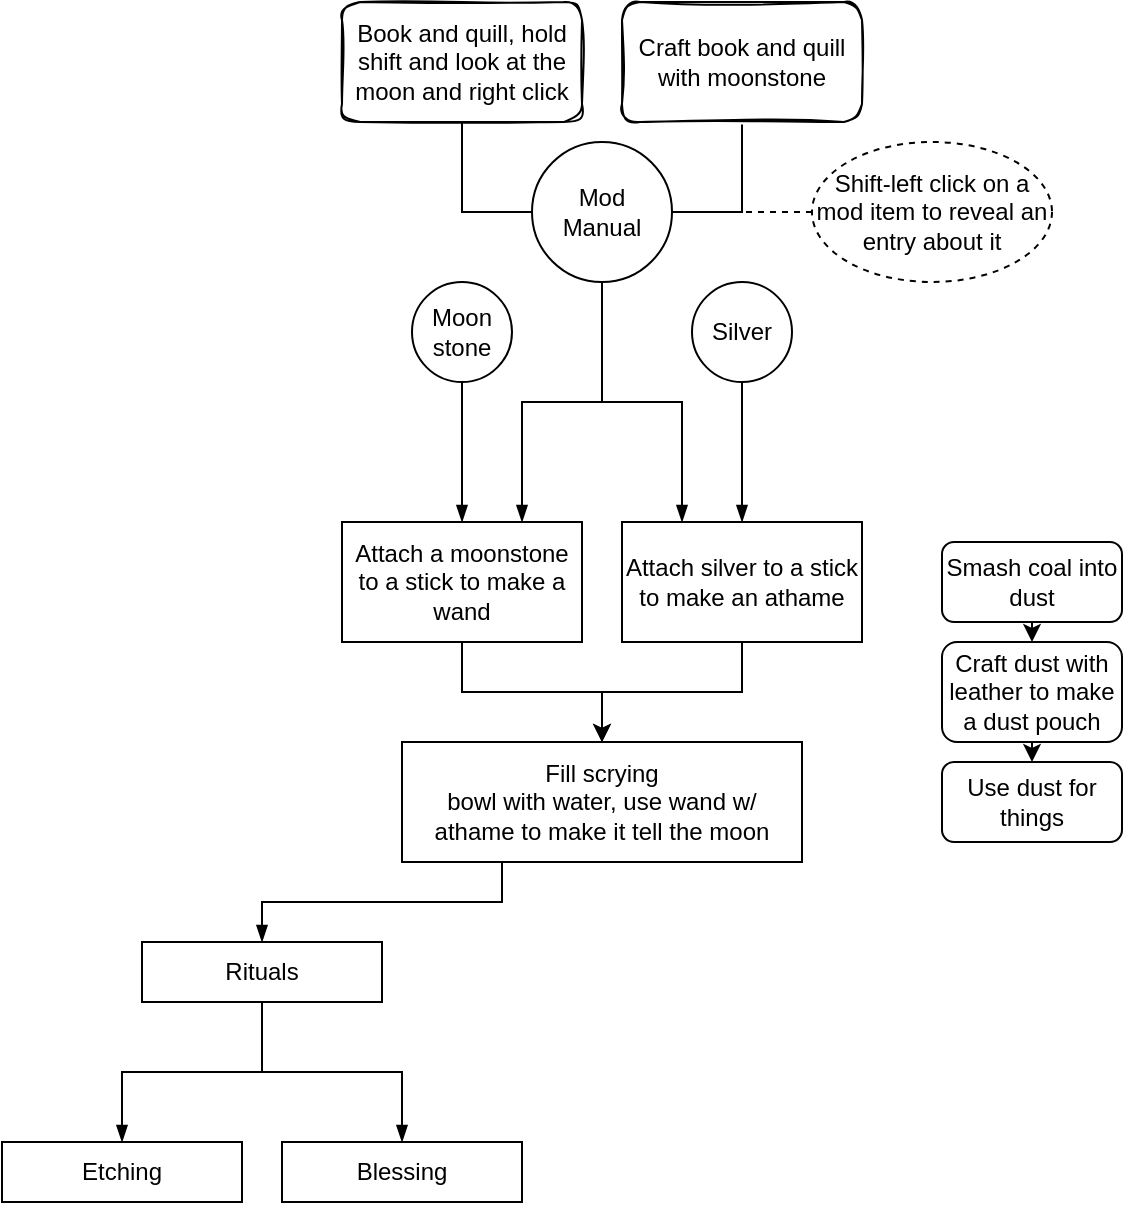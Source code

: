 <mxfile version="14.1.8" type="device"><diagram id="qpICTrY1TZWgVOuT9fkS" name="Page-1"><mxGraphModel dx="1422" dy="822" grid="1" gridSize="10" guides="1" tooltips="1" connect="1" arrows="1" fold="1" page="1" pageScale="1" pageWidth="850" pageHeight="1100" math="0" shadow="0"><root><mxCell id="0"/><mxCell id="1" parent="0"/><mxCell id="43pF2ncZqVdWm1YjJd8D-55" style="edgeStyle=orthogonalEdgeStyle;rounded=0;orthogonalLoop=1;jettySize=auto;html=1;exitX=0.5;exitY=1;exitDx=0;exitDy=0;entryX=0.5;entryY=0;entryDx=0;entryDy=0;endArrow=blockThin;endFill=1;" parent="1" source="43pF2ncZqVdWm1YjJd8D-1" target="43pF2ncZqVdWm1YjJd8D-2" edge="1"><mxGeometry relative="1" as="geometry"/></mxCell><mxCell id="43pF2ncZqVdWm1YjJd8D-56" style="edgeStyle=orthogonalEdgeStyle;rounded=0;orthogonalLoop=1;jettySize=auto;html=1;exitX=0.5;exitY=1;exitDx=0;exitDy=0;entryX=0.5;entryY=0;entryDx=0;entryDy=0;endArrow=blockThin;endFill=1;" parent="1" source="43pF2ncZqVdWm1YjJd8D-1" target="43pF2ncZqVdWm1YjJd8D-51" edge="1"><mxGeometry relative="1" as="geometry"/></mxCell><mxCell id="43pF2ncZqVdWm1YjJd8D-1" value="Rituals" style="rounded=0;whiteSpace=wrap;html=1;glass=0;shadow=0;" parent="1" vertex="1"><mxGeometry x="170" y="480" width="120" height="30" as="geometry"/></mxCell><mxCell id="43pF2ncZqVdWm1YjJd8D-2" value="Etching" style="rounded=0;whiteSpace=wrap;html=1;" parent="1" vertex="1"><mxGeometry x="100" y="580" width="120" height="30" as="geometry"/></mxCell><mxCell id="43pF2ncZqVdWm1YjJd8D-53" style="edgeStyle=orthogonalEdgeStyle;rounded=0;orthogonalLoop=1;jettySize=auto;html=1;exitX=0.25;exitY=1;exitDx=0;exitDy=0;entryX=0.5;entryY=0;entryDx=0;entryDy=0;endArrow=blockThin;endFill=1;" parent="1" source="43pF2ncZqVdWm1YjJd8D-4" target="43pF2ncZqVdWm1YjJd8D-1" edge="1"><mxGeometry relative="1" as="geometry"/></mxCell><mxCell id="43pF2ncZqVdWm1YjJd8D-4" value="Fill scrying &lt;br&gt;bowl with water, use wand w/ athame to make it tell the moon" style="rounded=0;whiteSpace=wrap;html=1;" parent="1" vertex="1"><mxGeometry x="300" y="380" width="200" height="60" as="geometry"/></mxCell><mxCell id="43pF2ncZqVdWm1YjJd8D-19" style="edgeStyle=orthogonalEdgeStyle;rounded=0;orthogonalLoop=1;jettySize=auto;html=1;exitX=0.5;exitY=1;exitDx=0;exitDy=0;entryX=0.5;entryY=0;entryDx=0;entryDy=0;endArrow=blockThin;endFill=1;" parent="1" source="43pF2ncZqVdWm1YjJd8D-8" target="43pF2ncZqVdWm1YjJd8D-11" edge="1"><mxGeometry relative="1" as="geometry"/></mxCell><mxCell id="43pF2ncZqVdWm1YjJd8D-8" value="Silver" style="ellipse;whiteSpace=wrap;html=1;aspect=fixed;" parent="1" vertex="1"><mxGeometry x="445" y="150" width="50" height="50" as="geometry"/></mxCell><mxCell id="43pF2ncZqVdWm1YjJd8D-20" style="edgeStyle=orthogonalEdgeStyle;rounded=0;orthogonalLoop=1;jettySize=auto;html=1;exitX=0.5;exitY=1;exitDx=0;exitDy=0;entryX=0.5;entryY=0;entryDx=0;entryDy=0;" parent="1" source="43pF2ncZqVdWm1YjJd8D-10" target="43pF2ncZqVdWm1YjJd8D-4" edge="1"><mxGeometry relative="1" as="geometry"/></mxCell><mxCell id="43pF2ncZqVdWm1YjJd8D-10" value="Attach a moonstone to a stick to make a wand" style="rounded=0;whiteSpace=wrap;html=1;" parent="1" vertex="1"><mxGeometry x="270" y="270" width="120" height="60" as="geometry"/></mxCell><mxCell id="43pF2ncZqVdWm1YjJd8D-23" style="edgeStyle=orthogonalEdgeStyle;rounded=0;orthogonalLoop=1;jettySize=auto;html=1;exitX=0.5;exitY=1;exitDx=0;exitDy=0;entryX=0.5;entryY=0;entryDx=0;entryDy=0;" parent="1" source="43pF2ncZqVdWm1YjJd8D-11" target="43pF2ncZqVdWm1YjJd8D-4" edge="1"><mxGeometry relative="1" as="geometry"/></mxCell><mxCell id="43pF2ncZqVdWm1YjJd8D-11" value="Attach silver to a stick to make an athame" style="rounded=0;whiteSpace=wrap;html=1;" parent="1" vertex="1"><mxGeometry x="410" y="270" width="120" height="60" as="geometry"/></mxCell><mxCell id="kZe1BB57CkK6SCJ_Ocxw-3" style="edgeStyle=orthogonalEdgeStyle;rounded=0;orthogonalLoop=1;jettySize=auto;html=1;exitX=0.5;exitY=1;exitDx=0;exitDy=0;entryX=0.5;entryY=0;entryDx=0;entryDy=0;" edge="1" parent="1" source="43pF2ncZqVdWm1YjJd8D-16" target="kZe1BB57CkK6SCJ_Ocxw-1"><mxGeometry relative="1" as="geometry"/></mxCell><mxCell id="43pF2ncZqVdWm1YjJd8D-16" value="Smash coal into dust" style="rounded=1;whiteSpace=wrap;html=1;perimeterSpacing=0;" parent="1" vertex="1"><mxGeometry x="570" y="280" width="90" height="40" as="geometry"/></mxCell><mxCell id="43pF2ncZqVdWm1YjJd8D-18" style="edgeStyle=orthogonalEdgeStyle;rounded=0;orthogonalLoop=1;jettySize=auto;html=1;exitX=0.5;exitY=1;exitDx=0;exitDy=0;entryX=0.5;entryY=0;entryDx=0;entryDy=0;endArrow=blockThin;endFill=1;" parent="1" source="43pF2ncZqVdWm1YjJd8D-17" target="43pF2ncZqVdWm1YjJd8D-10" edge="1"><mxGeometry relative="1" as="geometry"/></mxCell><mxCell id="43pF2ncZqVdWm1YjJd8D-17" value="Moon&lt;br&gt;stone" style="ellipse;whiteSpace=wrap;html=1;aspect=fixed;" parent="1" vertex="1"><mxGeometry x="305" y="150" width="50" height="50" as="geometry"/></mxCell><mxCell id="43pF2ncZqVdWm1YjJd8D-42" style="edgeStyle=orthogonalEdgeStyle;rounded=0;orthogonalLoop=1;jettySize=auto;html=1;exitX=0.5;exitY=1;exitDx=0;exitDy=0;entryX=0;entryY=0.5;entryDx=0;entryDy=0;endArrow=none;endFill=0;" parent="1" source="43pF2ncZqVdWm1YjJd8D-24" target="43pF2ncZqVdWm1YjJd8D-26" edge="1"><mxGeometry relative="1" as="geometry"/></mxCell><mxCell id="43pF2ncZqVdWm1YjJd8D-24" value="Book and quill, hold shift and look at the moon and right click" style="rounded=1;whiteSpace=wrap;html=1;sketch=1;" parent="1" vertex="1"><mxGeometry x="270" y="10" width="120" height="60" as="geometry"/></mxCell><mxCell id="43pF2ncZqVdWm1YjJd8D-41" style="edgeStyle=orthogonalEdgeStyle;rounded=0;orthogonalLoop=1;jettySize=auto;html=1;exitX=0.5;exitY=1;exitDx=0;exitDy=0;entryX=1;entryY=0.5;entryDx=0;entryDy=0;endArrow=none;endFill=0;" parent="1" source="43pF2ncZqVdWm1YjJd8D-25" target="43pF2ncZqVdWm1YjJd8D-26" edge="1"><mxGeometry relative="1" as="geometry"/></mxCell><mxCell id="43pF2ncZqVdWm1YjJd8D-25" value="Craft book and quill with moonstone" style="rounded=1;whiteSpace=wrap;html=1;glass=0;shadow=0;sketch=1;" parent="1" vertex="1"><mxGeometry x="410" y="10" width="120" height="60" as="geometry"/></mxCell><mxCell id="43pF2ncZqVdWm1YjJd8D-36" style="edgeStyle=orthogonalEdgeStyle;rounded=0;orthogonalLoop=1;jettySize=auto;html=1;exitX=0.5;exitY=1;exitDx=0;exitDy=0;entryX=0.75;entryY=0;entryDx=0;entryDy=0;endArrow=blockThin;endFill=1;" parent="1" source="43pF2ncZqVdWm1YjJd8D-26" target="43pF2ncZqVdWm1YjJd8D-10" edge="1"><mxGeometry relative="1" as="geometry"/></mxCell><mxCell id="43pF2ncZqVdWm1YjJd8D-37" style="edgeStyle=orthogonalEdgeStyle;rounded=0;orthogonalLoop=1;jettySize=auto;html=1;exitX=0.5;exitY=1;exitDx=0;exitDy=0;entryX=0.25;entryY=0;entryDx=0;entryDy=0;endArrow=blockThin;endFill=1;" parent="1" source="43pF2ncZqVdWm1YjJd8D-26" target="43pF2ncZqVdWm1YjJd8D-11" edge="1"><mxGeometry relative="1" as="geometry"/></mxCell><mxCell id="43pF2ncZqVdWm1YjJd8D-26" value="Mod&lt;br&gt;Manual" style="ellipse;whiteSpace=wrap;html=1;aspect=fixed;" parent="1" vertex="1"><mxGeometry x="365" y="80" width="70" height="70" as="geometry"/></mxCell><mxCell id="43pF2ncZqVdWm1YjJd8D-43" style="rounded=0;orthogonalLoop=1;jettySize=auto;html=1;exitX=0;exitY=0.5;exitDx=0;exitDy=0;endArrow=none;endFill=0;dashed=1;" parent="1" source="43pF2ncZqVdWm1YjJd8D-38" edge="1"><mxGeometry relative="1" as="geometry"><mxPoint x="440" y="115" as="targetPoint"/></mxGeometry></mxCell><mxCell id="43pF2ncZqVdWm1YjJd8D-38" value="Shift-left click on a mod item to reveal an entry about it" style="ellipse;whiteSpace=wrap;html=1;rounded=1;shadow=0;glass=0;sketch=0;dashed=1;" parent="1" vertex="1"><mxGeometry x="505" y="80" width="120" height="70" as="geometry"/></mxCell><mxCell id="43pF2ncZqVdWm1YjJd8D-51" value="Blessing" style="rounded=0;whiteSpace=wrap;html=1;" parent="1" vertex="1"><mxGeometry x="240" y="580" width="120" height="30" as="geometry"/></mxCell><mxCell id="kZe1BB57CkK6SCJ_Ocxw-4" style="edgeStyle=orthogonalEdgeStyle;rounded=0;orthogonalLoop=1;jettySize=auto;html=1;exitX=0.5;exitY=1;exitDx=0;exitDy=0;entryX=0.5;entryY=0;entryDx=0;entryDy=0;" edge="1" parent="1" source="kZe1BB57CkK6SCJ_Ocxw-1" target="kZe1BB57CkK6SCJ_Ocxw-2"><mxGeometry relative="1" as="geometry"/></mxCell><mxCell id="kZe1BB57CkK6SCJ_Ocxw-1" value="Craft dust with leather to make a dust pouch" style="rounded=1;whiteSpace=wrap;html=1;perimeterSpacing=0;" vertex="1" parent="1"><mxGeometry x="570" y="330" width="90" height="50" as="geometry"/></mxCell><mxCell id="kZe1BB57CkK6SCJ_Ocxw-2" value="Use dust for things" style="rounded=1;whiteSpace=wrap;html=1;perimeterSpacing=0;" vertex="1" parent="1"><mxGeometry x="570" y="390" width="90" height="40" as="geometry"/></mxCell></root></mxGraphModel></diagram></mxfile>